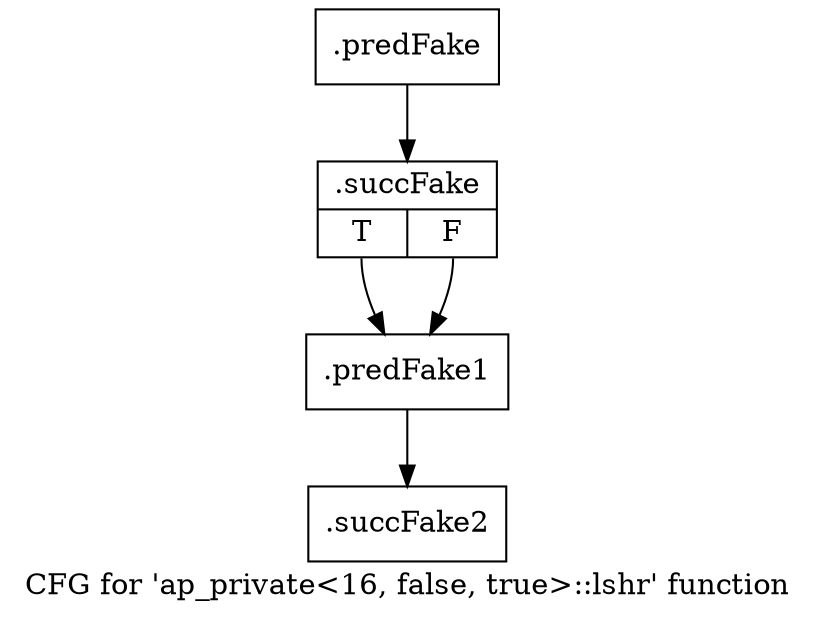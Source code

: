 digraph "CFG for 'ap_private\<16, false, true\>::lshr' function" {
	label="CFG for 'ap_private\<16, false, true\>::lshr' function";

	Node0x5720ae0 [shape=record,filename="",linenumber="",label="{.predFake}"];
	Node0x5720ae0 -> Node0x4f714e0[ callList="" memoryops="" filename="/mnt/xilinx/Vitis_HLS/2021.2/include/etc/ap_private.h" execusionnum="0"];
	Node0x4f714e0 [shape=record,filename="/mnt/xilinx/Vitis_HLS/2021.2/include/etc/ap_private.h",linenumber="1862",label="{.succFake|{<s0>T|<s1>F}}"];
	Node0x4f714e0:s0 -> Node0x5721210[ callList="" memoryops="" filename="/mnt/xilinx/Vitis_HLS/2021.2/include/etc/ap_private.h" execusionnum="0"];
	Node0x4f714e0:s1 -> Node0x5721210[ callList="" memoryops="" filename="/mnt/xilinx/Vitis_HLS/2021.2/include/etc/ap_private.h" execusionnum="0"];
	Node0x5721210 [shape=record,filename="/mnt/xilinx/Vitis_HLS/2021.2/include/etc/ap_private.h",linenumber="1862",label="{.predFake1}"];
	Node0x5721210 -> Node0x5077790[ callList="" memoryops="" filename="/mnt/xilinx/Vitis_HLS/2021.2/include/etc/ap_private.h" execusionnum="0"];
	Node0x5077790 [shape=record,filename="/mnt/xilinx/Vitis_HLS/2021.2/include/etc/ap_private.h",linenumber="1862",label="{.succFake2}"];
}
